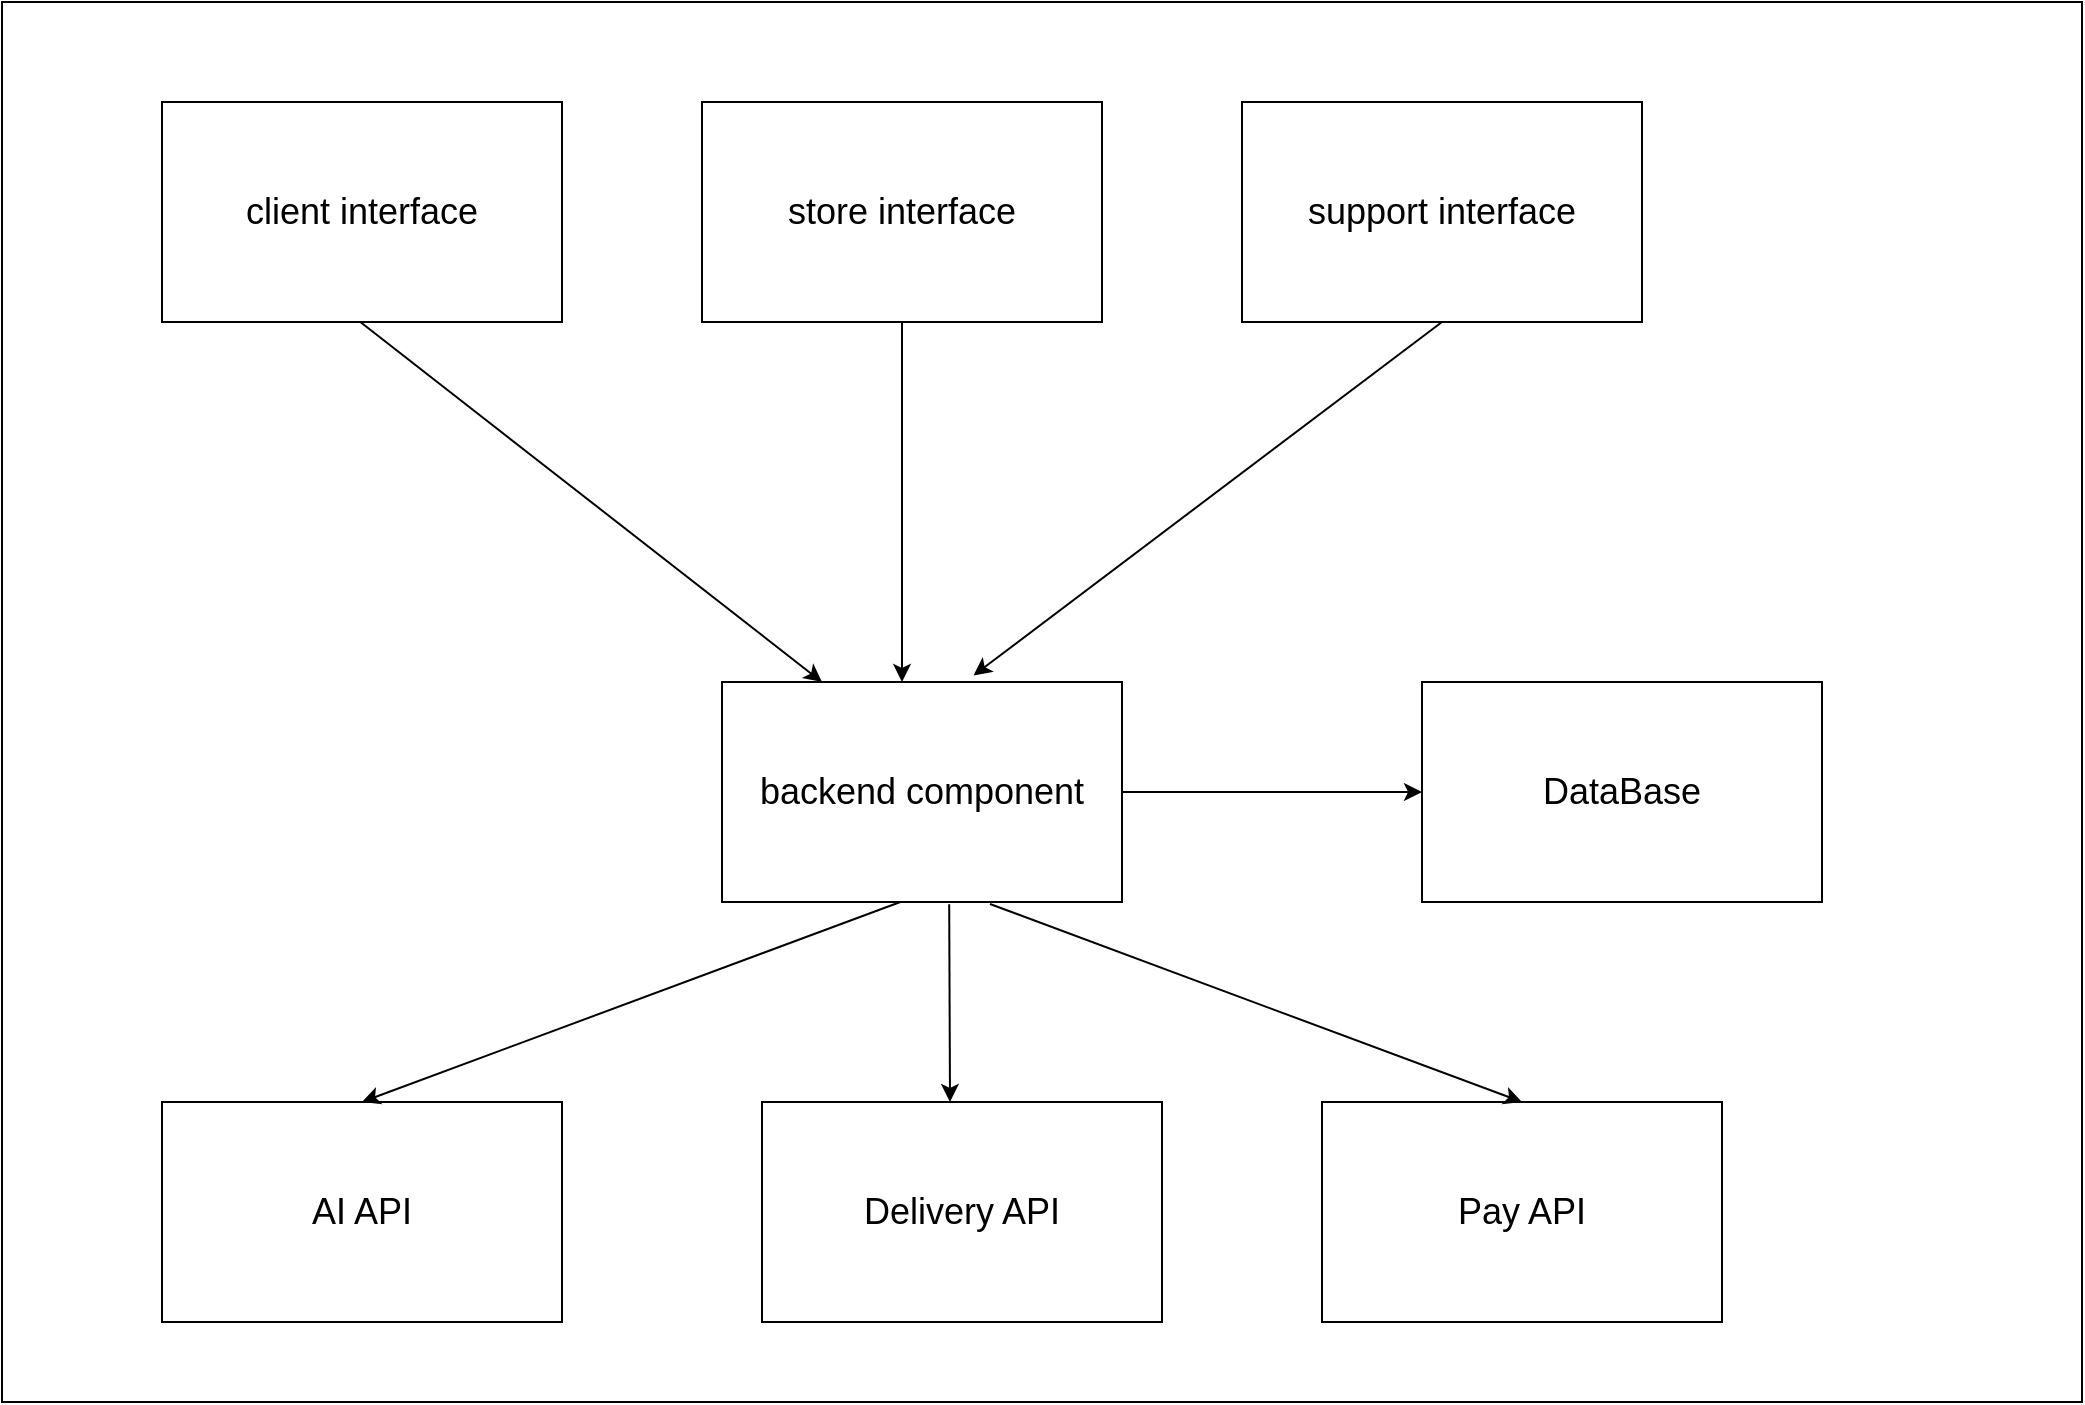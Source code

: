 <mxfile version="25.0.3">
  <diagram name="‫עמוד-1‬" id="1ls0aBMXRplDpZ0QgJOw">
    <mxGraphModel dx="1985" dy="1050" grid="1" gridSize="10" guides="1" tooltips="1" connect="1" arrows="1" fold="1" page="1" pageScale="1" pageWidth="2339" pageHeight="3300" math="0" shadow="0">
      <root>
        <mxCell id="0" />
        <mxCell id="1" parent="0" />
        <mxCell id="WmXdKknOY4IRAIHPua-u-20" value="" style="rounded=0;whiteSpace=wrap;html=1;" vertex="1" parent="1">
          <mxGeometry x="220" y="80" width="1040" height="700" as="geometry" />
        </mxCell>
        <mxCell id="WmXdKknOY4IRAIHPua-u-1" value="&lt;font style=&quot;font-size: 18px;&quot;&gt;client interface&lt;/font&gt;" style="rounded=0;whiteSpace=wrap;html=1;" vertex="1" parent="1">
          <mxGeometry x="300" y="130" width="200" height="110" as="geometry" />
        </mxCell>
        <mxCell id="WmXdKknOY4IRAIHPua-u-2" value="&lt;font style=&quot;font-size: 18px;&quot;&gt;store interface&lt;/font&gt;" style="rounded=0;whiteSpace=wrap;html=1;" vertex="1" parent="1">
          <mxGeometry x="570" y="130" width="200" height="110" as="geometry" />
        </mxCell>
        <mxCell id="WmXdKknOY4IRAIHPua-u-3" value="&lt;font style=&quot;font-size: 18px;&quot;&gt;support interface&lt;/font&gt;" style="rounded=0;whiteSpace=wrap;html=1;" vertex="1" parent="1">
          <mxGeometry x="840" y="130" width="200" height="110" as="geometry" />
        </mxCell>
        <mxCell id="WmXdKknOY4IRAIHPua-u-4" value="&lt;span style=&quot;font-size: 18px;&quot;&gt;backend component&lt;/span&gt;" style="rounded=0;whiteSpace=wrap;html=1;" vertex="1" parent="1">
          <mxGeometry x="580" y="420" width="200" height="110" as="geometry" />
        </mxCell>
        <mxCell id="WmXdKknOY4IRAIHPua-u-7" value="" style="endArrow=classic;html=1;rounded=0;entryX=0.629;entryY=-0.03;entryDx=0;entryDy=0;exitX=0.5;exitY=1;exitDx=0;exitDy=0;entryPerimeter=0;" edge="1" parent="1" source="WmXdKknOY4IRAIHPua-u-3" target="WmXdKknOY4IRAIHPua-u-4">
          <mxGeometry width="50" height="50" relative="1" as="geometry">
            <mxPoint x="940" y="430" as="sourcePoint" />
            <mxPoint x="990" y="380" as="targetPoint" />
          </mxGeometry>
        </mxCell>
        <mxCell id="WmXdKknOY4IRAIHPua-u-8" value="" style="endArrow=classic;html=1;rounded=0;entryX=0.45;entryY=0;entryDx=0;entryDy=0;exitX=0.5;exitY=1;exitDx=0;exitDy=0;entryPerimeter=0;" edge="1" parent="1" source="WmXdKknOY4IRAIHPua-u-2" target="WmXdKknOY4IRAIHPua-u-4">
          <mxGeometry width="50" height="50" relative="1" as="geometry">
            <mxPoint x="950" y="250" as="sourcePoint" />
            <mxPoint x="690" y="430" as="targetPoint" />
          </mxGeometry>
        </mxCell>
        <mxCell id="WmXdKknOY4IRAIHPua-u-9" value="" style="endArrow=classic;html=1;rounded=0;entryX=0.25;entryY=0;entryDx=0;entryDy=0;exitX=0.5;exitY=1;exitDx=0;exitDy=0;" edge="1" parent="1" target="WmXdKknOY4IRAIHPua-u-4">
          <mxGeometry width="50" height="50" relative="1" as="geometry">
            <mxPoint x="399.17" y="240" as="sourcePoint" />
            <mxPoint x="399.17" y="420" as="targetPoint" />
          </mxGeometry>
        </mxCell>
        <mxCell id="WmXdKknOY4IRAIHPua-u-11" value="&lt;span style=&quot;font-size: 18px;&quot;&gt;AI API&lt;/span&gt;" style="rounded=0;whiteSpace=wrap;html=1;" vertex="1" parent="1">
          <mxGeometry x="300" y="630" width="200" height="110" as="geometry" />
        </mxCell>
        <mxCell id="WmXdKknOY4IRAIHPua-u-12" value="&lt;span style=&quot;font-size: 18px;&quot;&gt;Delivery API&lt;/span&gt;" style="rounded=0;whiteSpace=wrap;html=1;" vertex="1" parent="1">
          <mxGeometry x="600" y="630" width="200" height="110" as="geometry" />
        </mxCell>
        <mxCell id="WmXdKknOY4IRAIHPua-u-14" value="" style="endArrow=classic;html=1;rounded=0;entryX=0.5;entryY=0;entryDx=0;entryDy=0;exitX=0.5;exitY=1;exitDx=0;exitDy=0;" edge="1" parent="1" target="WmXdKknOY4IRAIHPua-u-11">
          <mxGeometry width="50" height="50" relative="1" as="geometry">
            <mxPoint x="669.17" y="530" as="sourcePoint" />
            <mxPoint x="669.17" y="710" as="targetPoint" />
          </mxGeometry>
        </mxCell>
        <mxCell id="WmXdKknOY4IRAIHPua-u-15" value="&lt;span style=&quot;font-size: 18px;&quot;&gt;Pay API&lt;/span&gt;" style="rounded=0;whiteSpace=wrap;html=1;" vertex="1" parent="1">
          <mxGeometry x="880" y="630" width="200" height="110" as="geometry" />
        </mxCell>
        <mxCell id="WmXdKknOY4IRAIHPua-u-16" value="&lt;span style=&quot;font-size: 18px;&quot;&gt;DataBase&lt;/span&gt;" style="rounded=0;whiteSpace=wrap;html=1;" vertex="1" parent="1">
          <mxGeometry x="930" y="420" width="200" height="110" as="geometry" />
        </mxCell>
        <mxCell id="WmXdKknOY4IRAIHPua-u-17" value="" style="endArrow=classic;html=1;rounded=0;exitX=0.568;exitY=1.01;exitDx=0;exitDy=0;exitPerimeter=0;" edge="1" parent="1" source="WmXdKknOY4IRAIHPua-u-4">
          <mxGeometry width="50" height="50" relative="1" as="geometry">
            <mxPoint x="679.17" y="540" as="sourcePoint" />
            <mxPoint x="694" y="630" as="targetPoint" />
          </mxGeometry>
        </mxCell>
        <mxCell id="WmXdKknOY4IRAIHPua-u-18" value="" style="endArrow=classic;html=1;rounded=0;entryX=0.5;entryY=0;entryDx=0;entryDy=0;exitX=0.568;exitY=1.01;exitDx=0;exitDy=0;exitPerimeter=0;" edge="1" parent="1" target="WmXdKknOY4IRAIHPua-u-15">
          <mxGeometry width="50" height="50" relative="1" as="geometry">
            <mxPoint x="714" y="531" as="sourcePoint" />
            <mxPoint x="710" y="630" as="targetPoint" />
          </mxGeometry>
        </mxCell>
        <mxCell id="WmXdKknOY4IRAIHPua-u-19" value="" style="endArrow=classic;html=1;rounded=0;exitX=1;exitY=0.5;exitDx=0;exitDy=0;entryX=0;entryY=0.5;entryDx=0;entryDy=0;" edge="1" parent="1" source="WmXdKknOY4IRAIHPua-u-4" target="WmXdKknOY4IRAIHPua-u-16">
          <mxGeometry width="50" height="50" relative="1" as="geometry">
            <mxPoint x="810" y="480" as="sourcePoint" />
            <mxPoint x="810" y="579" as="targetPoint" />
          </mxGeometry>
        </mxCell>
      </root>
    </mxGraphModel>
  </diagram>
</mxfile>
